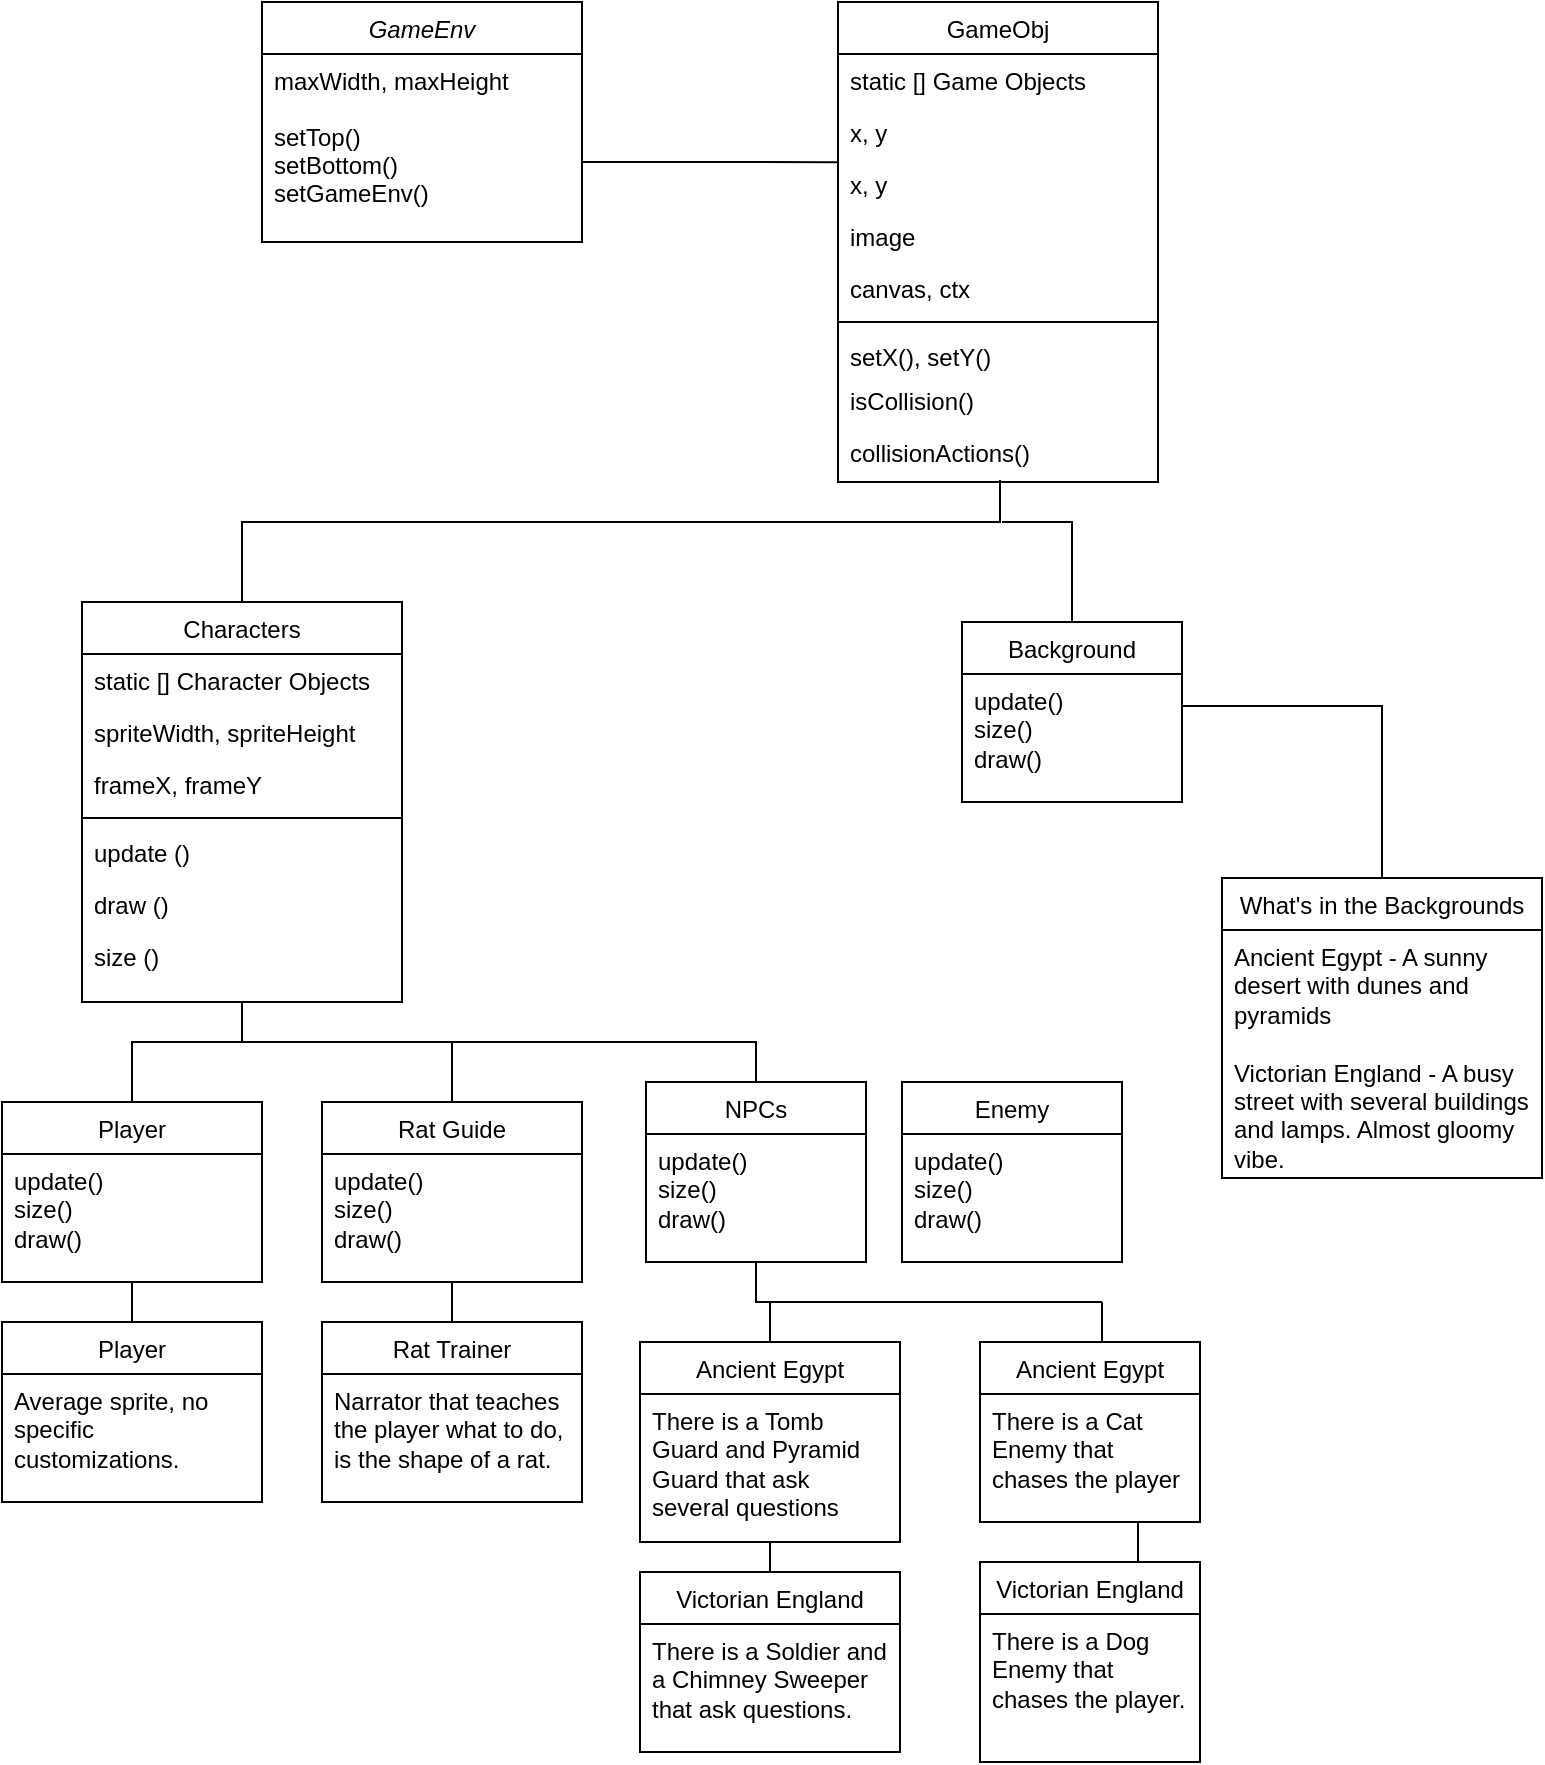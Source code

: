 <mxfile version="26.0.11">
  <diagram id="C5RBs43oDa-KdzZeNtuy" name="Page-1">
    <mxGraphModel dx="954" dy="639" grid="1" gridSize="10" guides="1" tooltips="1" connect="1" arrows="1" fold="1" page="1" pageScale="1" pageWidth="827" pageHeight="1169" math="0" shadow="0">
      <root>
        <mxCell id="WIyWlLk6GJQsqaUBKTNV-0" />
        <mxCell id="WIyWlLk6GJQsqaUBKTNV-1" parent="WIyWlLk6GJQsqaUBKTNV-0" />
        <mxCell id="zkfFHV4jXpPFQw0GAbJ--0" value="GameEnv" style="swimlane;fontStyle=2;align=center;verticalAlign=top;childLayout=stackLayout;horizontal=1;startSize=26;horizontalStack=0;resizeParent=1;resizeLast=0;collapsible=1;marginBottom=0;rounded=0;shadow=0;strokeWidth=1;" parent="WIyWlLk6GJQsqaUBKTNV-1" vertex="1">
          <mxGeometry x="160" y="120" width="160" height="120" as="geometry">
            <mxRectangle x="230" y="140" width="160" height="26" as="alternateBounds" />
          </mxGeometry>
        </mxCell>
        <mxCell id="zkfFHV4jXpPFQw0GAbJ--1" value="maxWidth, maxHeight" style="text;align=left;verticalAlign=top;spacingLeft=4;spacingRight=4;overflow=hidden;rotatable=0;points=[[0,0.5],[1,0.5]];portConstraint=eastwest;" parent="zkfFHV4jXpPFQw0GAbJ--0" vertex="1">
          <mxGeometry y="26" width="160" height="24" as="geometry" />
        </mxCell>
        <mxCell id="Nl1yA23jVuoUNnLh0kPu-0" value="setTop()&#xa;setBottom()&#xa;setGameEnv()" style="text;align=left;verticalAlign=top;spacingLeft=4;spacingRight=4;overflow=hidden;rotatable=0;points=[[0,0.5],[1,0.5]];portConstraint=eastwest;spacingTop=4;" parent="zkfFHV4jXpPFQw0GAbJ--0" vertex="1">
          <mxGeometry y="50" width="160" height="60" as="geometry" />
        </mxCell>
        <mxCell id="zkfFHV4jXpPFQw0GAbJ--6" value="Characters" style="swimlane;fontStyle=0;align=center;verticalAlign=top;childLayout=stackLayout;horizontal=1;startSize=26;horizontalStack=0;resizeParent=1;resizeLast=0;collapsible=1;marginBottom=0;rounded=0;shadow=0;strokeWidth=1;" parent="WIyWlLk6GJQsqaUBKTNV-1" vertex="1">
          <mxGeometry x="70" y="420" width="160" height="200" as="geometry">
            <mxRectangle x="130" y="380" width="160" height="26" as="alternateBounds" />
          </mxGeometry>
        </mxCell>
        <mxCell id="zkfFHV4jXpPFQw0GAbJ--7" value="static [] Character Objects" style="text;align=left;verticalAlign=top;spacingLeft=4;spacingRight=4;overflow=hidden;rotatable=0;points=[[0,0.5],[1,0.5]];portConstraint=eastwest;" parent="zkfFHV4jXpPFQw0GAbJ--6" vertex="1">
          <mxGeometry y="26" width="160" height="26" as="geometry" />
        </mxCell>
        <mxCell id="zkfFHV4jXpPFQw0GAbJ--8" value="spriteWidth, spriteHeight" style="text;align=left;verticalAlign=top;spacingLeft=4;spacingRight=4;overflow=hidden;rotatable=0;points=[[0,0.5],[1,0.5]];portConstraint=eastwest;rounded=0;shadow=0;html=0;" parent="zkfFHV4jXpPFQw0GAbJ--6" vertex="1">
          <mxGeometry y="52" width="160" height="26" as="geometry" />
        </mxCell>
        <mxCell id="Nl1yA23jVuoUNnLh0kPu-27" value="frameX, frameY" style="text;align=left;verticalAlign=top;spacingLeft=4;spacingRight=4;overflow=hidden;rotatable=0;points=[[0,0.5],[1,0.5]];portConstraint=eastwest;rounded=0;shadow=0;html=0;" parent="zkfFHV4jXpPFQw0GAbJ--6" vertex="1">
          <mxGeometry y="78" width="160" height="26" as="geometry" />
        </mxCell>
        <mxCell id="zkfFHV4jXpPFQw0GAbJ--9" value="" style="line;html=1;strokeWidth=1;align=left;verticalAlign=middle;spacingTop=-1;spacingLeft=3;spacingRight=3;rotatable=0;labelPosition=right;points=[];portConstraint=eastwest;" parent="zkfFHV4jXpPFQw0GAbJ--6" vertex="1">
          <mxGeometry y="104" width="160" height="8" as="geometry" />
        </mxCell>
        <mxCell id="Nl1yA23jVuoUNnLh0kPu-28" value="update ()" style="text;align=left;verticalAlign=top;spacingLeft=4;spacingRight=4;overflow=hidden;rotatable=0;points=[[0,0.5],[1,0.5]];portConstraint=eastwest;rounded=0;shadow=0;html=0;" parent="zkfFHV4jXpPFQw0GAbJ--6" vertex="1">
          <mxGeometry y="112" width="160" height="26" as="geometry" />
        </mxCell>
        <mxCell id="Nl1yA23jVuoUNnLh0kPu-30" value="draw ()" style="text;align=left;verticalAlign=top;spacingLeft=4;spacingRight=4;overflow=hidden;rotatable=0;points=[[0,0.5],[1,0.5]];portConstraint=eastwest;rounded=0;shadow=0;html=0;" parent="zkfFHV4jXpPFQw0GAbJ--6" vertex="1">
          <mxGeometry y="138" width="160" height="26" as="geometry" />
        </mxCell>
        <mxCell id="Nl1yA23jVuoUNnLh0kPu-38" value="size ()" style="text;align=left;verticalAlign=top;spacingLeft=4;spacingRight=4;overflow=hidden;rotatable=0;points=[[0,0.5],[1,0.5]];portConstraint=eastwest;rounded=0;shadow=0;html=0;" parent="zkfFHV4jXpPFQw0GAbJ--6" vertex="1">
          <mxGeometry y="164" width="160" height="26" as="geometry" />
        </mxCell>
        <mxCell id="zkfFHV4jXpPFQw0GAbJ--13" value="Background" style="swimlane;fontStyle=0;align=center;verticalAlign=top;childLayout=stackLayout;horizontal=1;startSize=26;horizontalStack=0;resizeParent=1;resizeLast=0;collapsible=1;marginBottom=0;rounded=0;shadow=0;strokeWidth=1;" parent="WIyWlLk6GJQsqaUBKTNV-1" vertex="1">
          <mxGeometry x="510" y="430" width="110" height="90" as="geometry">
            <mxRectangle x="340" y="380" width="170" height="26" as="alternateBounds" />
          </mxGeometry>
        </mxCell>
        <mxCell id="Nl1yA23jVuoUNnLh0kPu-14" value="update()&lt;div&gt;size()&lt;/div&gt;&lt;div&gt;draw()&lt;/div&gt;" style="rounded=0;whiteSpace=wrap;html=1;align=left;verticalAlign=top;spacingLeft=4;spacingRight=4;spacingBottom=1;fontFamily=Helvetica;fontSize=12;fontColor=default;fillColor=none;gradientColor=none;" parent="zkfFHV4jXpPFQw0GAbJ--13" vertex="1">
          <mxGeometry y="26" width="110" height="64" as="geometry" />
        </mxCell>
        <mxCell id="zkfFHV4jXpPFQw0GAbJ--17" value="GameObj" style="swimlane;fontStyle=0;align=center;verticalAlign=top;childLayout=stackLayout;horizontal=1;startSize=26;horizontalStack=0;resizeParent=1;resizeLast=0;collapsible=1;marginBottom=0;rounded=0;shadow=0;strokeWidth=1;" parent="WIyWlLk6GJQsqaUBKTNV-1" vertex="1">
          <mxGeometry x="448" y="120" width="160" height="240" as="geometry">
            <mxRectangle x="550" y="140" width="160" height="26" as="alternateBounds" />
          </mxGeometry>
        </mxCell>
        <mxCell id="zkfFHV4jXpPFQw0GAbJ--19" value="static [] Game Objects" style="text;align=left;verticalAlign=top;spacingLeft=4;spacingRight=4;overflow=hidden;rotatable=0;points=[[0,0.5],[1,0.5]];portConstraint=eastwest;rounded=0;shadow=0;html=0;" parent="zkfFHV4jXpPFQw0GAbJ--17" vertex="1">
          <mxGeometry y="26" width="160" height="26" as="geometry" />
        </mxCell>
        <mxCell id="Nl1yA23jVuoUNnLh0kPu-5" value="x, y" style="text;align=left;verticalAlign=top;spacingLeft=4;spacingRight=4;overflow=hidden;rotatable=0;points=[[0,0.5],[1,0.5]];portConstraint=eastwest;rounded=0;shadow=0;html=0;" parent="zkfFHV4jXpPFQw0GAbJ--17" vertex="1">
          <mxGeometry y="52" width="160" height="26" as="geometry" />
        </mxCell>
        <mxCell id="zkfFHV4jXpPFQw0GAbJ--20" value="x, y" style="text;align=left;verticalAlign=top;spacingLeft=4;spacingRight=4;overflow=hidden;rotatable=0;points=[[0,0.5],[1,0.5]];portConstraint=eastwest;rounded=0;shadow=0;html=0;" parent="zkfFHV4jXpPFQw0GAbJ--17" vertex="1">
          <mxGeometry y="78" width="160" height="26" as="geometry" />
        </mxCell>
        <mxCell id="zkfFHV4jXpPFQw0GAbJ--21" value="image" style="text;align=left;verticalAlign=top;spacingLeft=4;spacingRight=4;overflow=hidden;rotatable=0;points=[[0,0.5],[1,0.5]];portConstraint=eastwest;rounded=0;shadow=0;html=0;" parent="zkfFHV4jXpPFQw0GAbJ--17" vertex="1">
          <mxGeometry y="104" width="160" height="26" as="geometry" />
        </mxCell>
        <mxCell id="zkfFHV4jXpPFQw0GAbJ--22" value="canvas, ctx" style="text;align=left;verticalAlign=top;spacingLeft=4;spacingRight=4;overflow=hidden;rotatable=0;points=[[0,0.5],[1,0.5]];portConstraint=eastwest;rounded=0;shadow=0;html=0;" parent="zkfFHV4jXpPFQw0GAbJ--17" vertex="1">
          <mxGeometry y="130" width="160" height="26" as="geometry" />
        </mxCell>
        <mxCell id="zkfFHV4jXpPFQw0GAbJ--23" value="" style="line;html=1;strokeWidth=1;align=left;verticalAlign=middle;spacingTop=-1;spacingLeft=3;spacingRight=3;rotatable=0;labelPosition=right;points=[];portConstraint=eastwest;" parent="zkfFHV4jXpPFQw0GAbJ--17" vertex="1">
          <mxGeometry y="156" width="160" height="8" as="geometry" />
        </mxCell>
        <mxCell id="zkfFHV4jXpPFQw0GAbJ--24" value="setX(), setY()" style="text;align=left;verticalAlign=top;spacingLeft=4;spacingRight=4;overflow=hidden;rotatable=0;points=[[0,0.5],[1,0.5]];portConstraint=eastwest;" parent="zkfFHV4jXpPFQw0GAbJ--17" vertex="1">
          <mxGeometry y="164" width="160" height="22" as="geometry" />
        </mxCell>
        <mxCell id="zkfFHV4jXpPFQw0GAbJ--25" value="isCollision()" style="text;align=left;verticalAlign=top;spacingLeft=4;spacingRight=4;overflow=hidden;rotatable=0;points=[[0,0.5],[1,0.5]];portConstraint=eastwest;" parent="zkfFHV4jXpPFQw0GAbJ--17" vertex="1">
          <mxGeometry y="186" width="160" height="26" as="geometry" />
        </mxCell>
        <mxCell id="Nl1yA23jVuoUNnLh0kPu-3" value="collisionActions()" style="text;align=left;verticalAlign=top;spacingLeft=4;spacingRight=4;overflow=hidden;rotatable=0;points=[[0,0.5],[1,0.5]];portConstraint=eastwest;" parent="zkfFHV4jXpPFQw0GAbJ--17" vertex="1">
          <mxGeometry y="212" width="160" height="28" as="geometry" />
        </mxCell>
        <mxCell id="Nl1yA23jVuoUNnLh0kPu-7" value="What&#39;s in the Backgrounds" style="swimlane;fontStyle=0;align=center;verticalAlign=top;childLayout=stackLayout;horizontal=1;startSize=26;horizontalStack=0;resizeParent=1;resizeLast=0;collapsible=1;marginBottom=0;rounded=0;shadow=0;strokeWidth=1;" parent="WIyWlLk6GJQsqaUBKTNV-1" vertex="1">
          <mxGeometry x="640" y="558" width="160" height="150" as="geometry">
            <mxRectangle x="340" y="380" width="170" height="26" as="alternateBounds" />
          </mxGeometry>
        </mxCell>
        <mxCell id="Nl1yA23jVuoUNnLh0kPu-10" value="Ancient Egypt - A sunny desert with dunes and pyramids&lt;div&gt;&lt;br&gt;&lt;/div&gt;&lt;div&gt;Victorian England - A busy street with several buildings and lamps. Almost gloomy vibe.&lt;/div&gt;" style="rounded=0;whiteSpace=wrap;html=1;align=left;verticalAlign=top;spacingLeft=4;spacingRight=4;spacingBottom=1;fontFamily=Helvetica;fontSize=12;fontColor=default;fillColor=none;gradientColor=none;" parent="Nl1yA23jVuoUNnLh0kPu-7" vertex="1">
          <mxGeometry y="26" width="160" height="124" as="geometry" />
        </mxCell>
        <mxCell id="Nl1yA23jVuoUNnLh0kPu-22" value="" style="endArrow=none;html=1;rounded=0;fontFamily=Helvetica;fontSize=12;fontColor=default;exitX=1;exitY=0.5;exitDx=0;exitDy=0;entryX=-0.002;entryY=0.08;entryDx=0;entryDy=0;entryPerimeter=0;" parent="WIyWlLk6GJQsqaUBKTNV-1" source="Nl1yA23jVuoUNnLh0kPu-0" target="zkfFHV4jXpPFQw0GAbJ--20" edge="1">
          <mxGeometry width="50" height="50" relative="1" as="geometry">
            <mxPoint x="330" y="190" as="sourcePoint" />
            <mxPoint x="445" y="200" as="targetPoint" />
          </mxGeometry>
        </mxCell>
        <mxCell id="Nl1yA23jVuoUNnLh0kPu-23" value="" style="endArrow=none;html=1;rounded=0;fontFamily=Helvetica;fontSize=12;fontColor=default;exitX=0.5;exitY=0;exitDx=0;exitDy=0;" parent="WIyWlLk6GJQsqaUBKTNV-1" source="zkfFHV4jXpPFQw0GAbJ--6" edge="1">
          <mxGeometry width="50" height="50" relative="1" as="geometry">
            <mxPoint x="120" y="360" as="sourcePoint" />
            <mxPoint x="529" y="359" as="targetPoint" />
            <Array as="points">
              <mxPoint x="150" y="380" />
              <mxPoint x="529" y="380" />
            </Array>
          </mxGeometry>
        </mxCell>
        <mxCell id="Nl1yA23jVuoUNnLh0kPu-25" value="" style="endArrow=none;html=1;rounded=0;fontFamily=Helvetica;fontSize=12;fontColor=default;exitX=0.5;exitY=0;exitDx=0;exitDy=0;" parent="WIyWlLk6GJQsqaUBKTNV-1" source="zkfFHV4jXpPFQw0GAbJ--13" edge="1">
          <mxGeometry width="50" height="50" relative="1" as="geometry">
            <mxPoint x="530" y="420" as="sourcePoint" />
            <mxPoint x="530" y="380" as="targetPoint" />
            <Array as="points">
              <mxPoint x="565" y="380" />
            </Array>
          </mxGeometry>
        </mxCell>
        <mxCell id="Nl1yA23jVuoUNnLh0kPu-26" value="" style="endArrow=none;html=1;rounded=0;fontFamily=Helvetica;fontSize=12;fontColor=default;entryX=1;entryY=0.25;entryDx=0;entryDy=0;exitX=0.5;exitY=0;exitDx=0;exitDy=0;" parent="WIyWlLk6GJQsqaUBKTNV-1" source="Nl1yA23jVuoUNnLh0kPu-7" target="Nl1yA23jVuoUNnLh0kPu-14" edge="1">
          <mxGeometry width="50" height="50" relative="1" as="geometry">
            <mxPoint x="390" y="440" as="sourcePoint" />
            <mxPoint x="440" y="390" as="targetPoint" />
            <Array as="points">
              <mxPoint x="720" y="472" />
            </Array>
          </mxGeometry>
        </mxCell>
        <mxCell id="Nl1yA23jVuoUNnLh0kPu-40" value="" style="endArrow=none;html=1;rounded=0;fontFamily=Helvetica;fontSize=12;fontColor=default;entryX=0.5;entryY=1;entryDx=0;entryDy=0;exitX=0.5;exitY=0;exitDx=0;exitDy=0;" parent="WIyWlLk6GJQsqaUBKTNV-1" source="Nl1yA23jVuoUNnLh0kPu-41" target="zkfFHV4jXpPFQw0GAbJ--6" edge="1">
          <mxGeometry width="50" height="50" relative="1" as="geometry">
            <mxPoint x="150" y="660" as="sourcePoint" />
            <mxPoint x="440" y="480" as="targetPoint" />
            <Array as="points">
              <mxPoint x="407" y="640" />
              <mxPoint x="150" y="640" />
            </Array>
          </mxGeometry>
        </mxCell>
        <mxCell id="Nl1yA23jVuoUNnLh0kPu-41" value="NPCs" style="swimlane;fontStyle=0;align=center;verticalAlign=top;childLayout=stackLayout;horizontal=1;startSize=26;horizontalStack=0;resizeParent=1;resizeLast=0;collapsible=1;marginBottom=0;rounded=0;shadow=0;strokeWidth=1;" parent="WIyWlLk6GJQsqaUBKTNV-1" vertex="1">
          <mxGeometry x="352" y="660" width="110" height="90" as="geometry">
            <mxRectangle x="340" y="380" width="170" height="26" as="alternateBounds" />
          </mxGeometry>
        </mxCell>
        <mxCell id="Nl1yA23jVuoUNnLh0kPu-42" value="update()&lt;div&gt;size()&lt;/div&gt;&lt;div&gt;draw()&lt;/div&gt;" style="rounded=0;whiteSpace=wrap;html=1;align=left;verticalAlign=top;spacingLeft=4;spacingRight=4;spacingBottom=1;fontFamily=Helvetica;fontSize=12;fontColor=default;fillColor=none;gradientColor=none;" parent="Nl1yA23jVuoUNnLh0kPu-41" vertex="1">
          <mxGeometry y="26" width="110" height="64" as="geometry" />
        </mxCell>
        <mxCell id="Nl1yA23jVuoUNnLh0kPu-45" value="Ancient Egypt" style="swimlane;fontStyle=0;align=center;verticalAlign=top;childLayout=stackLayout;horizontal=1;startSize=26;horizontalStack=0;resizeParent=1;resizeLast=0;collapsible=1;marginBottom=0;rounded=0;shadow=0;strokeWidth=1;" parent="WIyWlLk6GJQsqaUBKTNV-1" vertex="1">
          <mxGeometry x="519" y="790" width="110" height="90" as="geometry">
            <mxRectangle x="340" y="380" width="170" height="26" as="alternateBounds" />
          </mxGeometry>
        </mxCell>
        <mxCell id="Nl1yA23jVuoUNnLh0kPu-46" value="There is a Cat Enemy that chases the player" style="rounded=0;whiteSpace=wrap;html=1;align=left;verticalAlign=top;spacingLeft=4;spacingRight=4;spacingBottom=1;fontFamily=Helvetica;fontSize=12;fontColor=default;fillColor=none;gradientColor=none;" parent="Nl1yA23jVuoUNnLh0kPu-45" vertex="1">
          <mxGeometry y="26" width="110" height="64" as="geometry" />
        </mxCell>
        <mxCell id="Nl1yA23jVuoUNnLh0kPu-47" value="Ancient Egypt" style="swimlane;fontStyle=0;align=center;verticalAlign=top;childLayout=stackLayout;horizontal=1;startSize=26;horizontalStack=0;resizeParent=1;resizeLast=0;collapsible=1;marginBottom=0;rounded=0;shadow=0;strokeWidth=1;" parent="WIyWlLk6GJQsqaUBKTNV-1" vertex="1">
          <mxGeometry x="349" y="790" width="130" height="100" as="geometry">
            <mxRectangle x="340" y="380" width="170" height="26" as="alternateBounds" />
          </mxGeometry>
        </mxCell>
        <mxCell id="Nl1yA23jVuoUNnLh0kPu-48" value="There is a Tomb Guard and Pyramid Guard that ask several questions" style="rounded=0;whiteSpace=wrap;html=1;align=left;verticalAlign=top;spacingLeft=4;spacingRight=4;spacingBottom=1;fontFamily=Helvetica;fontSize=12;fontColor=default;fillColor=none;gradientColor=none;" parent="Nl1yA23jVuoUNnLh0kPu-47" vertex="1">
          <mxGeometry y="26" width="130" height="74" as="geometry" />
        </mxCell>
        <mxCell id="Nl1yA23jVuoUNnLh0kPu-56" value="" style="endArrow=none;html=1;rounded=0;fontFamily=Helvetica;fontSize=12;fontColor=default;entryX=0.5;entryY=1;entryDx=0;entryDy=0;" parent="WIyWlLk6GJQsqaUBKTNV-1" target="Nl1yA23jVuoUNnLh0kPu-42" edge="1">
          <mxGeometry width="50" height="50" relative="1" as="geometry">
            <mxPoint x="580" y="770" as="sourcePoint" />
            <mxPoint x="423" y="750.0" as="targetPoint" />
            <Array as="points">
              <mxPoint x="407" y="770" />
            </Array>
          </mxGeometry>
        </mxCell>
        <mxCell id="Nl1yA23jVuoUNnLh0kPu-58" value="" style="endArrow=none;html=1;rounded=0;fontFamily=Helvetica;fontSize=12;fontColor=default;exitX=0.5;exitY=0;exitDx=0;exitDy=0;" parent="WIyWlLk6GJQsqaUBKTNV-1" edge="1">
          <mxGeometry width="50" height="50" relative="1" as="geometry">
            <mxPoint x="580" y="790" as="sourcePoint" />
            <mxPoint x="580" y="770" as="targetPoint" />
          </mxGeometry>
        </mxCell>
        <mxCell id="Nl1yA23jVuoUNnLh0kPu-63" value="Victorian England" style="swimlane;fontStyle=0;align=center;verticalAlign=top;childLayout=stackLayout;horizontal=1;startSize=26;horizontalStack=0;resizeParent=1;resizeLast=0;collapsible=1;marginBottom=0;rounded=0;shadow=0;strokeWidth=1;" parent="WIyWlLk6GJQsqaUBKTNV-1" vertex="1">
          <mxGeometry x="519" y="900" width="110" height="100" as="geometry">
            <mxRectangle x="340" y="380" width="170" height="26" as="alternateBounds" />
          </mxGeometry>
        </mxCell>
        <mxCell id="Nl1yA23jVuoUNnLh0kPu-64" value="There is a Dog Enemy that chases the player." style="rounded=0;whiteSpace=wrap;html=1;align=left;verticalAlign=top;spacingLeft=4;spacingRight=4;spacingBottom=1;fontFamily=Helvetica;fontSize=12;fontColor=default;fillColor=none;gradientColor=none;" parent="Nl1yA23jVuoUNnLh0kPu-63" vertex="1">
          <mxGeometry y="26" width="110" height="74" as="geometry" />
        </mxCell>
        <mxCell id="Nl1yA23jVuoUNnLh0kPu-65" value="" style="endArrow=none;html=1;rounded=0;fontFamily=Helvetica;fontSize=12;fontColor=default;exitX=0.5;exitY=0;exitDx=0;exitDy=0;entryX=0.5;entryY=1;entryDx=0;entryDy=0;" parent="WIyWlLk6GJQsqaUBKTNV-1" edge="1">
          <mxGeometry width="50" height="50" relative="1" as="geometry">
            <mxPoint x="598" y="900" as="sourcePoint" />
            <mxPoint x="598" y="880" as="targetPoint" />
          </mxGeometry>
        </mxCell>
        <mxCell id="Nl1yA23jVuoUNnLh0kPu-68" value="Player" style="swimlane;fontStyle=0;align=center;verticalAlign=top;childLayout=stackLayout;horizontal=1;startSize=26;horizontalStack=0;resizeParent=1;resizeLast=0;collapsible=1;marginBottom=0;rounded=0;shadow=0;strokeWidth=1;" parent="WIyWlLk6GJQsqaUBKTNV-1" vertex="1">
          <mxGeometry x="30" y="670" width="130" height="90" as="geometry">
            <mxRectangle x="340" y="380" width="170" height="26" as="alternateBounds" />
          </mxGeometry>
        </mxCell>
        <mxCell id="Nl1yA23jVuoUNnLh0kPu-69" value="update()&lt;div&gt;size()&lt;/div&gt;&lt;div&gt;draw()&lt;/div&gt;" style="rounded=0;whiteSpace=wrap;html=1;align=left;verticalAlign=top;spacingLeft=4;spacingRight=4;spacingBottom=1;fontFamily=Helvetica;fontSize=12;fontColor=default;fillColor=none;gradientColor=none;" parent="Nl1yA23jVuoUNnLh0kPu-68" vertex="1">
          <mxGeometry y="26" width="130" height="64" as="geometry" />
        </mxCell>
        <mxCell id="Nl1yA23jVuoUNnLh0kPu-70" value="Rat Guide" style="swimlane;fontStyle=0;align=center;verticalAlign=top;childLayout=stackLayout;horizontal=1;startSize=26;horizontalStack=0;resizeParent=1;resizeLast=0;collapsible=1;marginBottom=0;rounded=0;shadow=0;strokeWidth=1;" parent="WIyWlLk6GJQsqaUBKTNV-1" vertex="1">
          <mxGeometry x="190" y="670" width="130" height="90" as="geometry">
            <mxRectangle x="340" y="380" width="170" height="26" as="alternateBounds" />
          </mxGeometry>
        </mxCell>
        <mxCell id="Nl1yA23jVuoUNnLh0kPu-71" value="update()&lt;div&gt;size()&lt;/div&gt;&lt;div&gt;draw()&lt;/div&gt;" style="rounded=0;whiteSpace=wrap;html=1;align=left;verticalAlign=top;spacingLeft=4;spacingRight=4;spacingBottom=1;fontFamily=Helvetica;fontSize=12;fontColor=default;fillColor=none;gradientColor=none;" parent="Nl1yA23jVuoUNnLh0kPu-70" vertex="1">
          <mxGeometry y="26" width="130" height="64" as="geometry" />
        </mxCell>
        <mxCell id="Nl1yA23jVuoUNnLh0kPu-72" value="" style="endArrow=none;html=1;rounded=0;fontFamily=Helvetica;fontSize=12;fontColor=default;exitX=0.5;exitY=0;exitDx=0;exitDy=0;" parent="WIyWlLk6GJQsqaUBKTNV-1" source="Nl1yA23jVuoUNnLh0kPu-68" edge="1">
          <mxGeometry width="50" height="50" relative="1" as="geometry">
            <mxPoint x="80" y="640" as="sourcePoint" />
            <mxPoint x="150" y="640" as="targetPoint" />
            <Array as="points">
              <mxPoint x="95" y="640" />
            </Array>
          </mxGeometry>
        </mxCell>
        <mxCell id="Nl1yA23jVuoUNnLh0kPu-77" value="" style="endArrow=none;html=1;rounded=0;fontFamily=Helvetica;fontSize=12;fontColor=default;entryX=0.5;entryY=0;entryDx=0;entryDy=0;" parent="WIyWlLk6GJQsqaUBKTNV-1" target="Nl1yA23jVuoUNnLh0kPu-70" edge="1">
          <mxGeometry width="50" height="50" relative="1" as="geometry">
            <mxPoint x="255" y="640" as="sourcePoint" />
            <mxPoint x="180" y="670" as="targetPoint" />
          </mxGeometry>
        </mxCell>
        <mxCell id="Nl1yA23jVuoUNnLh0kPu-78" value="Player" style="swimlane;fontStyle=0;align=center;verticalAlign=top;childLayout=stackLayout;horizontal=1;startSize=26;horizontalStack=0;resizeParent=1;resizeLast=0;collapsible=1;marginBottom=0;rounded=0;shadow=0;strokeWidth=1;" parent="WIyWlLk6GJQsqaUBKTNV-1" vertex="1">
          <mxGeometry x="30" y="780" width="130" height="90" as="geometry">
            <mxRectangle x="340" y="380" width="170" height="26" as="alternateBounds" />
          </mxGeometry>
        </mxCell>
        <mxCell id="Nl1yA23jVuoUNnLh0kPu-79" value="Average sprite, no specific customizations." style="rounded=0;whiteSpace=wrap;html=1;align=left;verticalAlign=top;spacingLeft=4;spacingRight=4;spacingBottom=1;fontFamily=Helvetica;fontSize=12;fontColor=default;fillColor=none;gradientColor=none;" parent="Nl1yA23jVuoUNnLh0kPu-78" vertex="1">
          <mxGeometry y="26" width="130" height="64" as="geometry" />
        </mxCell>
        <mxCell id="Nl1yA23jVuoUNnLh0kPu-80" value="" style="endArrow=none;html=1;rounded=0;fontFamily=Helvetica;fontSize=12;fontColor=default;entryX=0.5;entryY=0;entryDx=0;entryDy=0;exitX=0.5;exitY=1;exitDx=0;exitDy=0;" parent="WIyWlLk6GJQsqaUBKTNV-1" source="Nl1yA23jVuoUNnLh0kPu-69" target="Nl1yA23jVuoUNnLh0kPu-78" edge="1">
          <mxGeometry width="50" height="50" relative="1" as="geometry">
            <mxPoint x="120" y="910" as="sourcePoint" />
            <mxPoint x="170" y="860" as="targetPoint" />
          </mxGeometry>
        </mxCell>
        <mxCell id="Nl1yA23jVuoUNnLh0kPu-81" value="Rat Trainer" style="swimlane;fontStyle=0;align=center;verticalAlign=top;childLayout=stackLayout;horizontal=1;startSize=26;horizontalStack=0;resizeParent=1;resizeLast=0;collapsible=1;marginBottom=0;rounded=0;shadow=0;strokeWidth=1;" parent="WIyWlLk6GJQsqaUBKTNV-1" vertex="1">
          <mxGeometry x="190" y="780" width="130" height="90" as="geometry">
            <mxRectangle x="340" y="380" width="170" height="26" as="alternateBounds" />
          </mxGeometry>
        </mxCell>
        <mxCell id="Nl1yA23jVuoUNnLh0kPu-82" value="Narrator that teaches the player what to do, is the shape of a rat." style="rounded=0;whiteSpace=wrap;html=1;align=left;verticalAlign=top;spacingLeft=4;spacingRight=4;spacingBottom=1;fontFamily=Helvetica;fontSize=12;fontColor=default;fillColor=none;gradientColor=none;" parent="Nl1yA23jVuoUNnLh0kPu-81" vertex="1">
          <mxGeometry y="26" width="130" height="64" as="geometry" />
        </mxCell>
        <mxCell id="Nl1yA23jVuoUNnLh0kPu-83" value="" style="endArrow=none;html=1;rounded=0;fontFamily=Helvetica;fontSize=12;fontColor=default;entryX=0.5;entryY=1;entryDx=0;entryDy=0;exitX=0.5;exitY=0;exitDx=0;exitDy=0;" parent="WIyWlLk6GJQsqaUBKTNV-1" source="Nl1yA23jVuoUNnLh0kPu-81" target="Nl1yA23jVuoUNnLh0kPu-71" edge="1">
          <mxGeometry width="50" height="50" relative="1" as="geometry">
            <mxPoint x="120" y="910" as="sourcePoint" />
            <mxPoint x="170" y="860" as="targetPoint" />
          </mxGeometry>
        </mxCell>
        <mxCell id="-r1idYNMQhgnM_fvLTm--1" value="Enemy" style="swimlane;fontStyle=0;align=center;verticalAlign=top;childLayout=stackLayout;horizontal=1;startSize=26;horizontalStack=0;resizeParent=1;resizeLast=0;collapsible=1;marginBottom=0;rounded=0;shadow=0;strokeWidth=1;" vertex="1" parent="WIyWlLk6GJQsqaUBKTNV-1">
          <mxGeometry x="480" y="660" width="110" height="90" as="geometry">
            <mxRectangle x="340" y="380" width="170" height="26" as="alternateBounds" />
          </mxGeometry>
        </mxCell>
        <mxCell id="-r1idYNMQhgnM_fvLTm--2" value="update()&lt;div&gt;size()&lt;/div&gt;&lt;div&gt;draw()&lt;/div&gt;" style="rounded=0;whiteSpace=wrap;html=1;align=left;verticalAlign=top;spacingLeft=4;spacingRight=4;spacingBottom=1;fontFamily=Helvetica;fontSize=12;fontColor=default;fillColor=none;gradientColor=none;" vertex="1" parent="-r1idYNMQhgnM_fvLTm--1">
          <mxGeometry y="26" width="110" height="64" as="geometry" />
        </mxCell>
        <mxCell id="-r1idYNMQhgnM_fvLTm--3" value="Victorian England" style="swimlane;fontStyle=0;align=center;verticalAlign=top;childLayout=stackLayout;horizontal=1;startSize=26;horizontalStack=0;resizeParent=1;resizeLast=0;collapsible=1;marginBottom=0;rounded=0;shadow=0;strokeWidth=1;" vertex="1" parent="WIyWlLk6GJQsqaUBKTNV-1">
          <mxGeometry x="349" y="905" width="130" height="90" as="geometry">
            <mxRectangle x="340" y="380" width="170" height="26" as="alternateBounds" />
          </mxGeometry>
        </mxCell>
        <mxCell id="-r1idYNMQhgnM_fvLTm--4" value="There is a Soldier and a Chimney Sweeper that ask questions." style="rounded=0;whiteSpace=wrap;html=1;align=left;verticalAlign=top;spacingLeft=4;spacingRight=4;spacingBottom=1;fontFamily=Helvetica;fontSize=12;fontColor=default;fillColor=none;gradientColor=none;" vertex="1" parent="-r1idYNMQhgnM_fvLTm--3">
          <mxGeometry y="26" width="130" height="64" as="geometry" />
        </mxCell>
        <mxCell id="-r1idYNMQhgnM_fvLTm--5" value="" style="endArrow=none;html=1;rounded=0;fontFamily=Helvetica;fontSize=12;fontColor=default;exitX=0.5;exitY=0;exitDx=0;exitDy=0;entryX=0.5;entryY=1;entryDx=0;entryDy=0;" edge="1" parent="WIyWlLk6GJQsqaUBKTNV-1" source="-r1idYNMQhgnM_fvLTm--3" target="Nl1yA23jVuoUNnLh0kPu-48">
          <mxGeometry width="50" height="50" relative="1" as="geometry">
            <mxPoint x="608" y="910" as="sourcePoint" />
            <mxPoint x="608" y="890" as="targetPoint" />
          </mxGeometry>
        </mxCell>
        <mxCell id="-r1idYNMQhgnM_fvLTm--6" value="" style="endArrow=none;html=1;rounded=0;fontFamily=Helvetica;fontSize=12;fontColor=default;entryX=0.5;entryY=0;entryDx=0;entryDy=0;" edge="1" parent="WIyWlLk6GJQsqaUBKTNV-1" target="Nl1yA23jVuoUNnLh0kPu-47">
          <mxGeometry width="50" height="50" relative="1" as="geometry">
            <mxPoint x="414" y="770" as="sourcePoint" />
            <mxPoint x="424" y="900" as="targetPoint" />
          </mxGeometry>
        </mxCell>
      </root>
    </mxGraphModel>
  </diagram>
</mxfile>
